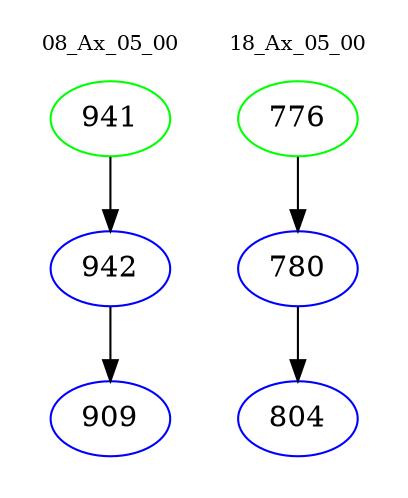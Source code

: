 digraph{
subgraph cluster_0 {
color = white
label = "08_Ax_05_00";
fontsize=10;
T0_941 [label="941", color="green"]
T0_941 -> T0_942 [color="black"]
T0_942 [label="942", color="blue"]
T0_942 -> T0_909 [color="black"]
T0_909 [label="909", color="blue"]
}
subgraph cluster_1 {
color = white
label = "18_Ax_05_00";
fontsize=10;
T1_776 [label="776", color="green"]
T1_776 -> T1_780 [color="black"]
T1_780 [label="780", color="blue"]
T1_780 -> T1_804 [color="black"]
T1_804 [label="804", color="blue"]
}
}
